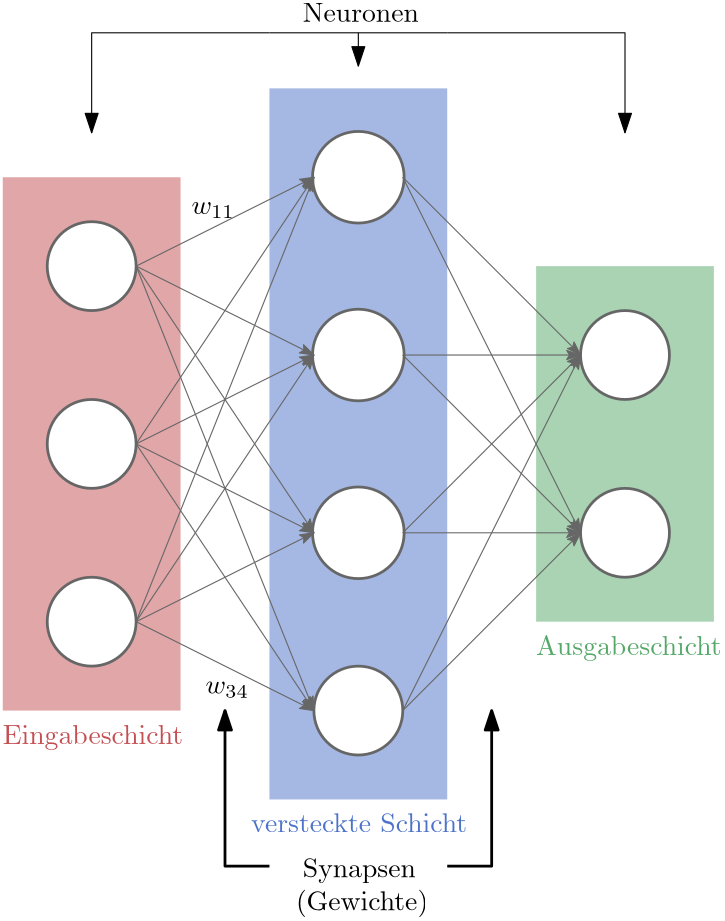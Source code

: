 <?xml version="1.0"?>
<!DOCTYPE ipe SYSTEM "ipe.dtd">
<ipe version="70218" creator="Ipe 7.2.24">
<info created="D:20220725162231" modified="D:20220725162231"/>
<ipestyle name="basic">
<symbol name="arrow/arc(spx)">
<path stroke="sym-stroke" fill="sym-stroke" pen="sym-pen">
0 0 m
-1 0.333 l
-1 -0.333 l
h
</path>
</symbol>
<symbol name="arrow/farc(spx)">
<path stroke="sym-stroke" fill="white" pen="sym-pen">
0 0 m
-1 0.333 l
-1 -0.333 l
h
</path>
</symbol>
<symbol name="arrow/ptarc(spx)">
<path stroke="sym-stroke" fill="sym-stroke" pen="sym-pen">
0 0 m
-1 0.333 l
-0.8 0 l
-1 -0.333 l
h
</path>
</symbol>
<symbol name="arrow/fptarc(spx)">
<path stroke="sym-stroke" fill="white" pen="sym-pen">
0 0 m
-1 0.333 l
-0.8 0 l
-1 -0.333 l
h
</path>
</symbol>
<symbol name="mark/circle(sx)" transformations="translations">
<path fill="sym-stroke">
0.6 0 0 0.6 0 0 e
0.4 0 0 0.4 0 0 e
</path>
</symbol>
<symbol name="mark/disk(sx)" transformations="translations">
<path fill="sym-stroke">
0.6 0 0 0.6 0 0 e
</path>
</symbol>
<symbol name="mark/fdisk(sfx)" transformations="translations">
<group>
<path fill="sym-fill">
0.5 0 0 0.5 0 0 e
</path>
<path fill="sym-stroke" fillrule="eofill">
0.6 0 0 0.6 0 0 e
0.4 0 0 0.4 0 0 e
</path>
</group>
</symbol>
<symbol name="mark/box(sx)" transformations="translations">
<path fill="sym-stroke" fillrule="eofill">
-0.6 -0.6 m
0.6 -0.6 l
0.6 0.6 l
-0.6 0.6 l
h
-0.4 -0.4 m
0.4 -0.4 l
0.4 0.4 l
-0.4 0.4 l
h
</path>
</symbol>
<symbol name="mark/square(sx)" transformations="translations">
<path fill="sym-stroke">
-0.6 -0.6 m
0.6 -0.6 l
0.6 0.6 l
-0.6 0.6 l
h
</path>
</symbol>
<symbol name="mark/fsquare(sfx)" transformations="translations">
<group>
<path fill="sym-fill">
-0.5 -0.5 m
0.5 -0.5 l
0.5 0.5 l
-0.5 0.5 l
h
</path>
<path fill="sym-stroke" fillrule="eofill">
-0.6 -0.6 m
0.6 -0.6 l
0.6 0.6 l
-0.6 0.6 l
h
-0.4 -0.4 m
0.4 -0.4 l
0.4 0.4 l
-0.4 0.4 l
h
</path>
</group>
</symbol>
<symbol name="mark/cross(sx)" transformations="translations">
<group>
<path fill="sym-stroke">
-0.43 -0.57 m
0.57 0.43 l
0.43 0.57 l
-0.57 -0.43 l
h
</path>
<path fill="sym-stroke">
-0.43 0.57 m
0.57 -0.43 l
0.43 -0.57 l
-0.57 0.43 l
h
</path>
</group>
</symbol>
<symbol name="arrow/fnormal(spx)">
<path stroke="sym-stroke" fill="white" pen="sym-pen">
0 0 m
-1 0.333 l
-1 -0.333 l
h
</path>
</symbol>
<symbol name="arrow/pointed(spx)">
<path stroke="sym-stroke" fill="sym-stroke" pen="sym-pen">
0 0 m
-1 0.333 l
-0.8 0 l
-1 -0.333 l
h
</path>
</symbol>
<symbol name="arrow/fpointed(spx)">
<path stroke="sym-stroke" fill="white" pen="sym-pen">
0 0 m
-1 0.333 l
-0.8 0 l
-1 -0.333 l
h
</path>
</symbol>
<symbol name="arrow/linear(spx)">
<path stroke="sym-stroke" pen="sym-pen">
-1 0.333 m
0 0 l
-1 -0.333 l
</path>
</symbol>
<symbol name="arrow/fdouble(spx)">
<path stroke="sym-stroke" fill="white" pen="sym-pen">
0 0 m
-1 0.333 l
-1 -0.333 l
h
-1 0 m
-2 0.333 l
-2 -0.333 l
h
</path>
</symbol>
<symbol name="arrow/double(spx)">
<path stroke="sym-stroke" fill="sym-stroke" pen="sym-pen">
0 0 m
-1 0.333 l
-1 -0.333 l
h
-1 0 m
-2 0.333 l
-2 -0.333 l
h
</path>
</symbol>
<anglesize name="22.5 deg" value="22.5"/>
<anglesize name="30 deg" value="30"/>
<anglesize name="45 deg" value="45"/>
<anglesize name="60 deg" value="60"/>
<anglesize name="90 deg" value="90"/>
<arrowsize name="large" value="10"/>
<arrowsize name="small" value="5"/>
<arrowsize name="tiny" value="3"/>
<color name="blue" value="0 0 1"/>
<color name="brown" value="0.647 0.165 0.165"/>
<color name="darkblue" value="0 0 0.545"/>
<color name="darkcyan" value="0 0.545 0.545"/>
<color name="darkgray" value="0.663"/>
<color name="darkgreen" value="0 0.392 0"/>
<color name="darkmagenta" value="0.545 0 0.545"/>
<color name="darkorange" value="1 0.549 0"/>
<color name="darkred" value="0.545 0 0"/>
<color name="gold" value="1 0.843 0"/>
<color name="gray" value="0.745"/>
<color name="green" value="0 1 0"/>
<color name="lightblue" value="0.678 0.847 0.902"/>
<color name="lightcyan" value="0.878 1 1"/>
<color name="lightgray" value="0.827"/>
<color name="lightgreen" value="0.565 0.933 0.565"/>
<color name="lightyellow" value="1 1 0.878"/>
<color name="navy" value="0 0 0.502"/>
<color name="orange" value="1 0.647 0"/>
<color name="pink" value="1 0.753 0.796"/>
<color name="purple" value="0.627 0.125 0.941"/>
<color name="red" value="1 0 0"/>
<color name="sbblue" value="0.298 0.447 0.79"/>
<color name="sbgreen" value="0.333 0.658 0.407"/>
<color name="sborange" value="0.866 0.517 0.321"/>
<color name="sbpurple" value="0.505 0.447 0.698"/>
<color name="sbred" value="0.768 0.305 0.321"/>
<color name="seagreen" value="0.18 0.545 0.341"/>
<color name="turquoise" value="0.251 0.878 0.816"/>
<color name="verydarkgray" value="0.4"/>
<color name="violet" value="0.933 0.51 0.933"/>
<color name="yellow" value="1 1 0"/>
<dashstyle name="dash dot dotted" value="[4 2 1 2 1 2] 0"/>
<dashstyle name="dash dotted" value="[4 2 1 2] 0"/>
<dashstyle name="dashed" value="[4] 0"/>
<dashstyle name="dotted" value="[1 3] 0"/>
<gridsize name="10 pts (~3.5 mm)" value="10"/>
<gridsize name="14 pts (~5 mm)" value="14"/>
<gridsize name="16 pts (~6 mm)" value="16"/>
<gridsize name="20 pts (~7 mm)" value="20"/>
<gridsize name="28 pts (~10 mm)" value="28"/>
<gridsize name="32 pts (~12 mm)" value="32"/>
<gridsize name="4 pts" value="4"/>
<gridsize name="56 pts (~20 mm)" value="56"/>
<gridsize name="8 pts (~3 mm)" value="8"/>
<opacity name="10%" value="0.1"/>
<opacity name="30%" value="0.3"/>
<opacity name="50%" value="0.5"/>
<opacity name="75%" value="0.75"/>
<pen name="fat" value="1.2"/>
<pen name="heavier" value="0.8"/>
<pen name="ultrafat" value="2"/>
<symbolsize name="large" value="5"/>
<symbolsize name="small" value="2"/>
<symbolsize name="tiny" value="1.1"/>
<textsize name="Huge" value="\Huge"/>
<textsize name="LARGE" value="\LARGE"/>
<textsize name="Large" value="\Large"/>
<textsize name="footnote" value="\footnotesize"/>
<textsize name="huge" value="\huge"/>
<textsize name="large" value="\large"/>
<textsize name="small" value="\small"/>
<textsize name="tiny" value="\tiny"/>
<textstyle name="center" begin="\begin{center}" end="\end{center}"/>
<textstyle name="item" begin="\begin{itemize}\item{}" end="\end{itemize}"/>
<textstyle name="itemize" begin="\begin{itemize}" end="\end{itemize}"/>
<tiling name="falling" angle="-60" step="4" width="1"/>
<tiling name="rising" angle="30" step="4" width="1"/>
</ipestyle>
<page>
<layer name="alpha"/>
<view layers="alpha" active="alpha"/>
<path layer="alpha" matrix="1 0 0 1 -16 0" fill="sbgreen" opacity="50%" stroke-opacity="opaque">
272 736 m
272 608 l
336 608 l
336 736 l
h
</path>
<path fill="sbblue" opacity="50%" stroke-opacity="opaque">
160 800 m
160 544 l
224 544 l
224 800 l
h
</path>
<path fill="sbred" opacity="50%" stroke-opacity="opaque">
64 768 m
64 576 l
128 576 l
128 768 l
h
</path>
<path stroke="verydarkgray" fill="white" pen="1">
16 0 0 16 96 736 e
</path>
<path stroke="verydarkgray" fill="white" pen="1">
16 0 0 16 96 672 e
</path>
<path stroke="verydarkgray" fill="white" pen="1">
16 0 0 16 96 608 e
</path>
<path stroke="verydarkgray" fill="white" pen="1">
16.4924 0 0 16.4924 192 768 e
</path>
<path matrix="1 0 0 1 0 -16" stroke="verydarkgray" fill="white" pen="1">
16.4924 0 0 16.4924 192 720 e
</path>
<path matrix="1 0 0 1 0 -32" stroke="verydarkgray" fill="white" pen="1">
16.4924 0 0 16.4924 192 672 e
</path>
<path matrix="1 0 0 1 0 -32" stroke="verydarkgray" fill="white" pen="1">
16 0 0 16 192 608 e
</path>
<path matrix="1 0 0 1 192 -32" stroke="verydarkgray" fill="1" pen="1">
16 0 0 16 96 736 e
</path>
<path matrix="1 0 0 1 192 32" stroke="verydarkgray" fill="1" pen="1">
16 0 0 16 96 608 e
</path>
<path stroke="verydarkgray" arrow="ptarc/small">
112 736 m
176 768 l
</path>
<path stroke="verydarkgray" arrow="ptarc/small">
112 736 m
176 704 l
</path>
<path stroke="verydarkgray" arrow="ptarc/small">
112 736 m
176 640 l
</path>
<path stroke="verydarkgray" arrow="ptarc/small">
112 672 m
176 768 l
</path>
<path stroke="verydarkgray" arrow="ptarc/small">
112 672 m
176 704 l
</path>
<path stroke="verydarkgray" arrow="ptarc/small">
112 672 m
176 576 l
</path>
<path stroke="verydarkgray" arrow="ptarc/small">
112 608 m
176 576 l
</path>
<path stroke="verydarkgray" arrow="ptarc/small">
112 608 m
176 640 l
</path>
<path stroke="verydarkgray" arrow="ptarc/small">
112 608 m
176 768 l
</path>
<text matrix="1 0 0 1 8 -4" transformations="translations" pos="164 828" stroke="black" type="label" width="41.815" height="6.808" depth="0" valign="baseline">Neuronen</text>
<text matrix="1 0 0 1 -8 0" transformations="translations" pos="180 516" stroke="black" type="label" width="40.736" height="6.815" depth="1.93" valign="baseline">Synapsen</text>
<path stroke="black" pen="1" arrow="normal/normal">
160 520 m
144 520 l
144 576 l
</path>
<path stroke="black" pen="1" arrow="normal/normal">
224 520 m
240 520 l
240 576 l
</path>
<path stroke="verydarkgray" pen="0.4" arrow="ptarc/small">
208 768 m
272 704 l
</path>
<path stroke="verydarkgray" pen="0.4" arrow="ptarc/small">
208 768 m
272 640 l
</path>
<path stroke="verydarkgray" pen="0.4" arrow="ptarc/small">
208 704 m
272 704 l
</path>
<path stroke="verydarkgray" pen="0.4" arrow="ptarc/small">
208 704 m
272 640 l
</path>
<path stroke="verydarkgray" pen="0.4" arrow="ptarc/small">
208 640 m
272 704 l
</path>
<path stroke="verydarkgray" pen="0.4" arrow="ptarc/small">
208 640 m
272 640 l
</path>
<path stroke="verydarkgray" pen="0.4" arrow="ptarc/small">
208 576 m
272 640 l
</path>
<path stroke="verydarkgray" pen="0.4" arrow="ptarc/small">
208 576 m
272 704 l
</path>
<path stroke="black" pen="0.4" arrow="normal/normal">
160 820 m
96 820 l
96 784 l
</path>
<path stroke="black" pen="0.4" arrow="normal/normal">
224 820 m
288 820 l
288 784 l
</path>
<path stroke="black" pen="0.4" arrow="normal/normal">
160 820 m
192 820 l
192 808 l
</path>
<path stroke="black" pen="0.4">
192 820 m
224 820 l
</path>
<text matrix="1 0 0 1 -12 -4" transformations="translations" pos="76 568" stroke="sbred" type="label" width="64.951" height="6.926" depth="1.93" valign="baseline">Eingabeschicht</text>
<text matrix="1 0 0 1 77.3859 -35.7987" transformations="translations" pos="76 568" stroke="sbblue" type="label" width="77.847" height="6.918" depth="0" valign="baseline">versteckte Schicht</text>
<text matrix="1 0 0 1 180 28" transformations="translations" pos="76 568" stroke="sbgreen" type="label" width="66.805" height="6.926" depth="1.93" valign="baseline">Ausgabeschicht</text>
<text matrix="1 0 0 1 -10.4823 -11.9042" transformations="translations" pos="180 516" stroke="black" type="label" width="47.669" height="7.473" depth="2.49" valign="baseline">(Gewichte)</text>
<text matrix="1 0 0 1 -10.1899 -5.52101" transformations="translations" pos="142.138 760.317" stroke="black" type="label" width="15.573" height="4.294" depth="1.49" valign="baseline" style="math">w_{11}</text>
<text matrix="1 0 0 1 -5.1353 -178.175" transformations="translations" pos="142.138 760.317" stroke="black" type="label" width="15.573" height="4.294" depth="1.49" valign="baseline" style="math">w_{34}</text>
<path stroke="verydarkgray" pen="0.4" arrow="ptarc/small">
112 608 m
176 704 l
</path>
<path stroke="verydarkgray" pen="0.4" arrow="ptarc/small">
112 736 m
176 576 l
</path>
<path stroke="verydarkgray" pen="0.4" arrow="ptarc/small">
112 672 m
176 640 l
</path>
</page>
</ipe>

